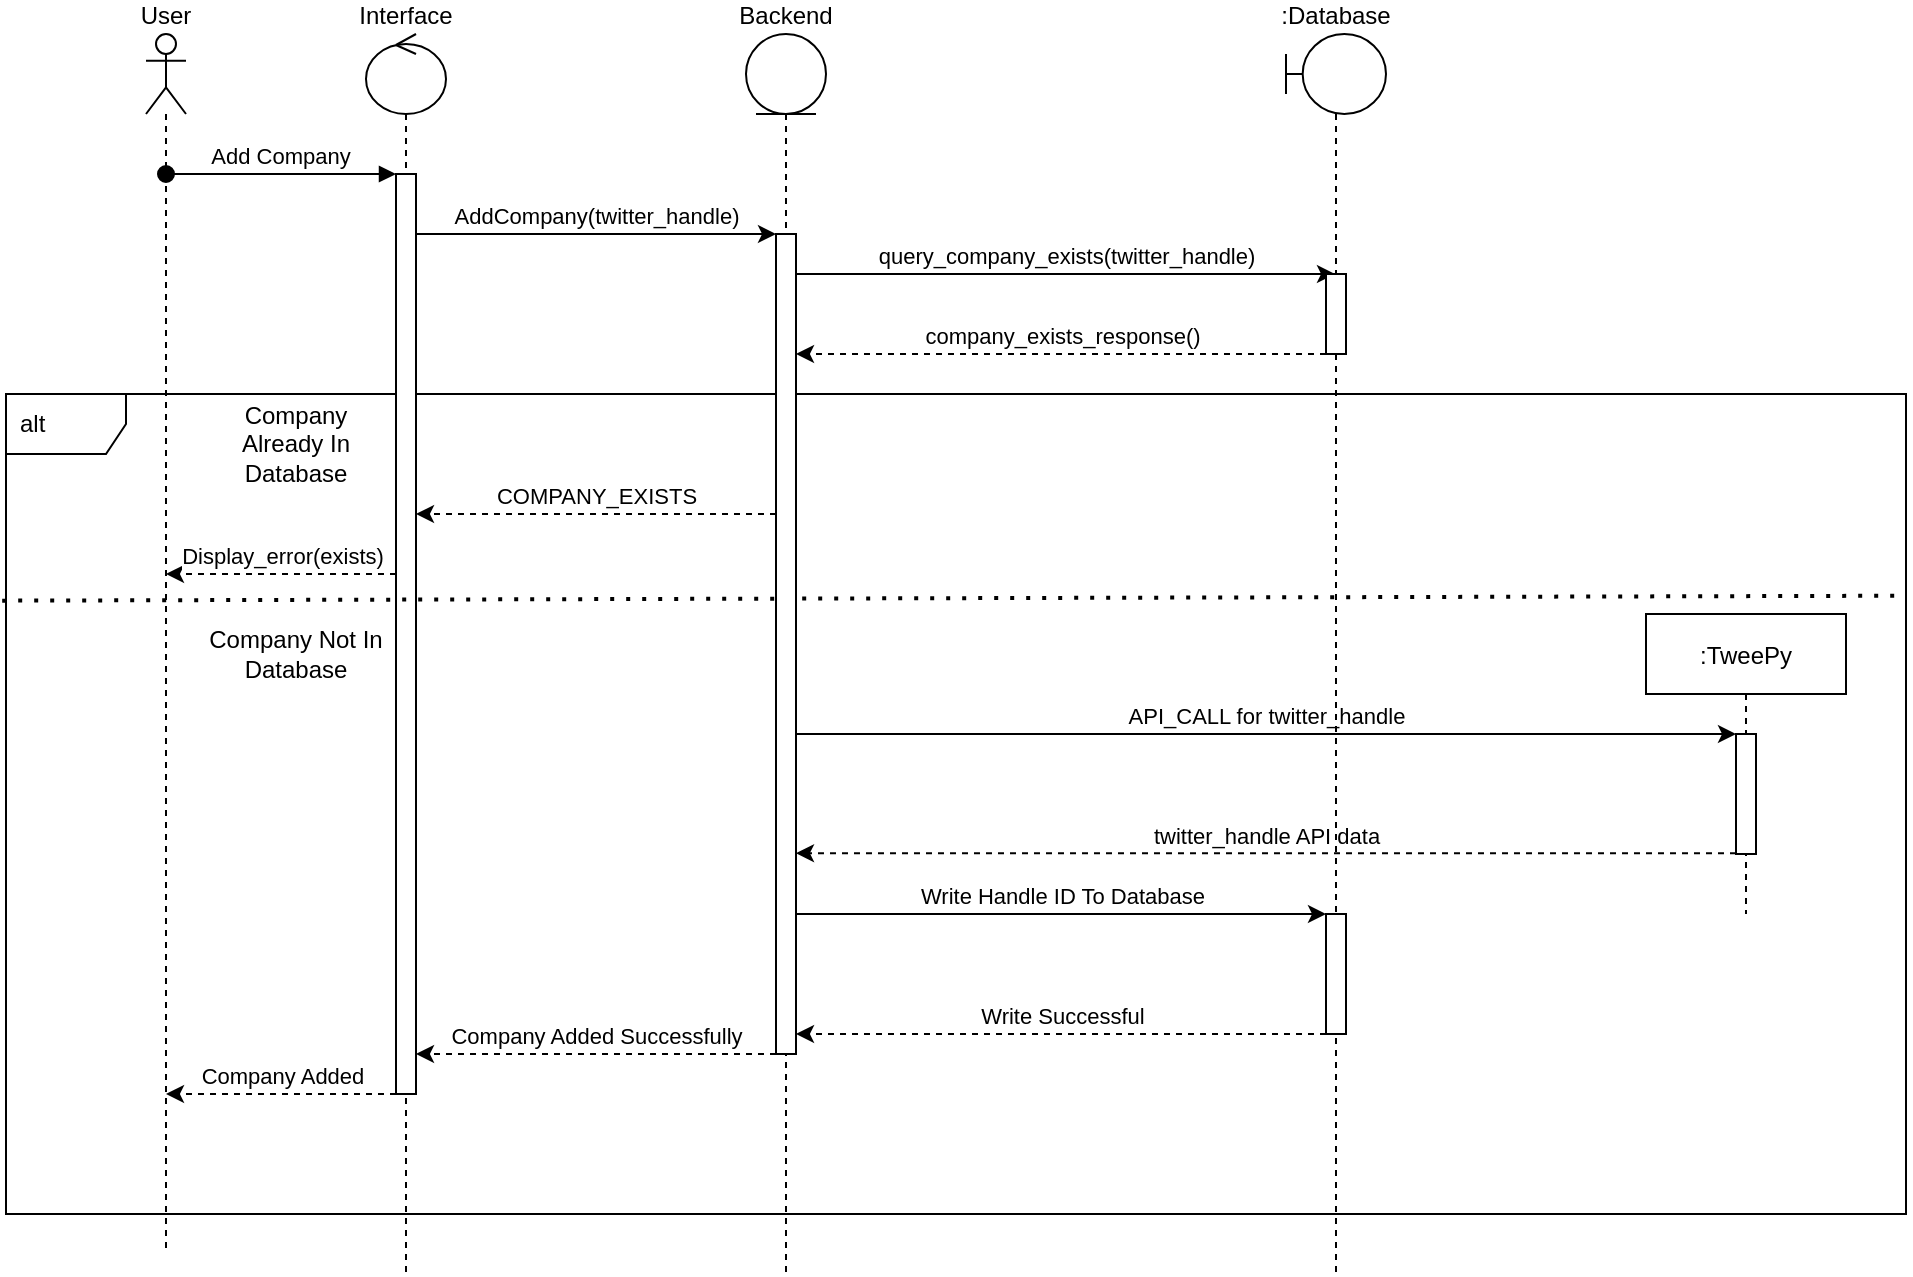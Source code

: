 <mxfile version="20.4.0" type="github">
  <diagram id="fekZhN-9DIX1WIRX_lU1" name="Page-1">
    <mxGraphModel dx="2881" dy="1089" grid="1" gridSize="10" guides="1" tooltips="1" connect="1" arrows="1" fold="1" page="1" pageScale="1" pageWidth="850" pageHeight="1100" math="0" shadow="0">
      <root>
        <mxCell id="0" />
        <mxCell id="1" parent="0" />
        <mxCell id="9bxA_ej-zrlDuutFUla0-30" value="alt" style="shape=umlFrame;whiteSpace=wrap;html=1;width=60;height=30;boundedLbl=1;verticalAlign=middle;align=left;spacingLeft=5;" parent="1" vertex="1">
          <mxGeometry x="-50" y="250" width="950" height="410" as="geometry" />
        </mxCell>
        <mxCell id="9bxA_ej-zrlDuutFUla0-29" value="AddCompany(twitter_handle)" style="edgeStyle=orthogonalEdgeStyle;rounded=0;orthogonalLoop=1;jettySize=auto;html=1;startArrow=none;startFill=0;endArrow=classic;endFill=1;labelPosition=center;verticalLabelPosition=top;align=center;verticalAlign=bottom;" parent="1" source="9bxA_ej-zrlDuutFUla0-13" target="9bxA_ej-zrlDuutFUla0-41" edge="1">
          <mxGeometry relative="1" as="geometry">
            <mxPoint x="300" y="140" as="targetPoint" />
            <Array as="points">
              <mxPoint x="330" y="170" />
              <mxPoint x="330" y="170" />
            </Array>
          </mxGeometry>
        </mxCell>
        <mxCell id="9bxA_ej-zrlDuutFUla0-37" value="COMPANY_EXISTS" style="edgeStyle=orthogonalEdgeStyle;rounded=0;orthogonalLoop=1;jettySize=auto;html=1;startArrow=none;startFill=0;endArrow=classic;endFill=1;dashed=1;labelPosition=center;verticalLabelPosition=top;align=center;verticalAlign=bottom;" parent="1" source="9bxA_ej-zrlDuutFUla0-41" target="9bxA_ej-zrlDuutFUla0-13" edge="1">
          <mxGeometry relative="1" as="geometry">
            <Array as="points">
              <mxPoint x="180" y="310" />
              <mxPoint x="180" y="310" />
            </Array>
          </mxGeometry>
        </mxCell>
        <mxCell id="9bxA_ej-zrlDuutFUla0-38" value="Display_error(exists)" style="edgeStyle=orthogonalEdgeStyle;rounded=0;orthogonalLoop=1;jettySize=auto;html=1;dashed=1;startArrow=none;startFill=0;endArrow=classic;endFill=1;labelPosition=center;verticalLabelPosition=top;align=center;verticalAlign=bottom;" parent="1" source="9bxA_ej-zrlDuutFUla0-13" target="pdPbpq1VSYDjHhsiJAQx-10" edge="1">
          <mxGeometry relative="1" as="geometry">
            <mxPoint x="40" y="260" as="targetPoint" />
            <Array as="points">
              <mxPoint x="50" y="340" />
              <mxPoint x="50" y="340" />
            </Array>
          </mxGeometry>
        </mxCell>
        <mxCell id="9bxA_ej-zrlDuutFUla0-43" value=":TweePy" style="shape=umlLifeline;perimeter=lifelinePerimeter;container=1;collapsible=0;recursiveResize=0;rounded=0;shadow=0;strokeWidth=1;" parent="1" vertex="1">
          <mxGeometry x="770" y="360" width="100" height="150" as="geometry" />
        </mxCell>
        <mxCell id="pdPbpq1VSYDjHhsiJAQx-26" value="" style="points=[];perimeter=orthogonalPerimeter;rounded=0;shadow=0;strokeWidth=1;" parent="9bxA_ej-zrlDuutFUla0-43" vertex="1">
          <mxGeometry x="45" y="60" width="10" height="60" as="geometry" />
        </mxCell>
        <mxCell id="9bxA_ej-zrlDuutFUla0-45" value="API_CALL for twitter_handle" style="edgeStyle=orthogonalEdgeStyle;rounded=0;orthogonalLoop=1;jettySize=auto;html=1;startArrow=none;startFill=0;endArrow=classic;endFill=1;labelPosition=center;verticalLabelPosition=top;align=center;verticalAlign=bottom;" parent="9bxA_ej-zrlDuutFUla0-43" edge="1">
          <mxGeometry relative="1" as="geometry">
            <mxPoint x="-425" y="60" as="sourcePoint" />
            <Array as="points">
              <mxPoint x="30" y="60" />
              <mxPoint x="30" y="60" />
            </Array>
            <mxPoint x="45" y="60" as="targetPoint" />
          </mxGeometry>
        </mxCell>
        <mxCell id="9bxA_ej-zrlDuutFUla0-46" value="twitter_handle API data" style="edgeStyle=orthogonalEdgeStyle;rounded=0;orthogonalLoop=1;jettySize=auto;html=1;startArrow=none;startFill=0;endArrow=classic;endFill=1;dashed=1;labelPosition=center;verticalLabelPosition=top;align=center;verticalAlign=bottom;" parent="9bxA_ej-zrlDuutFUla0-43" edge="1">
          <mxGeometry relative="1" as="geometry">
            <Array as="points">
              <mxPoint x="-370" y="119.58" />
              <mxPoint x="-370" y="119.58" />
            </Array>
            <mxPoint x="45" y="119.586" as="sourcePoint" />
            <mxPoint x="-425" y="119.58" as="targetPoint" />
          </mxGeometry>
        </mxCell>
        <mxCell id="9bxA_ej-zrlDuutFUla0-47" value="Write Handle ID To Database" style="edgeStyle=orthogonalEdgeStyle;rounded=0;orthogonalLoop=1;jettySize=auto;html=1;startArrow=none;startFill=0;endArrow=classic;endFill=1;labelPosition=center;verticalLabelPosition=top;align=center;verticalAlign=bottom;" parent="1" target="pdPbpq1VSYDjHhsiJAQx-23" edge="1">
          <mxGeometry relative="1" as="geometry">
            <Array as="points">
              <mxPoint x="590" y="510" />
              <mxPoint x="590" y="510" />
            </Array>
            <mxPoint x="345" y="510" as="sourcePoint" />
            <mxPoint x="850" y="510" as="targetPoint" />
          </mxGeometry>
        </mxCell>
        <mxCell id="9bxA_ej-zrlDuutFUla0-48" value="Company Added Successfully" style="edgeStyle=orthogonalEdgeStyle;rounded=0;orthogonalLoop=1;jettySize=auto;html=1;dashed=1;startArrow=none;startFill=0;endArrow=classic;endFill=1;labelPosition=center;verticalLabelPosition=top;align=center;verticalAlign=bottom;" parent="1" source="9bxA_ej-zrlDuutFUla0-41" target="9bxA_ej-zrlDuutFUla0-13" edge="1">
          <mxGeometry relative="1" as="geometry">
            <Array as="points">
              <mxPoint x="180" y="580" />
              <mxPoint x="180" y="580" />
            </Array>
          </mxGeometry>
        </mxCell>
        <mxCell id="9bxA_ej-zrlDuutFUla0-49" value="Company Added" style="edgeStyle=orthogonalEdgeStyle;rounded=0;orthogonalLoop=1;jettySize=auto;html=1;dashed=1;startArrow=none;startFill=0;endArrow=classic;endFill=1;labelPosition=center;verticalLabelPosition=top;align=center;verticalAlign=bottom;" parent="1" source="9bxA_ej-zrlDuutFUla0-13" target="pdPbpq1VSYDjHhsiJAQx-10" edge="1">
          <mxGeometry relative="1" as="geometry">
            <mxPoint x="40" y="520" as="targetPoint" />
            <Array as="points">
              <mxPoint x="130" y="600" />
              <mxPoint x="130" y="600" />
            </Array>
          </mxGeometry>
        </mxCell>
        <mxCell id="pdPbpq1VSYDjHhsiJAQx-2" value="query_company_exists(twitter_handle)" style="edgeStyle=orthogonalEdgeStyle;rounded=0;orthogonalLoop=1;jettySize=auto;html=1;startArrow=none;startFill=0;endArrow=classic;endFill=1;labelPosition=center;verticalLabelPosition=top;align=center;verticalAlign=bottom;" parent="1" source="9bxA_ej-zrlDuutFUla0-41" target="pdPbpq1VSYDjHhsiJAQx-11" edge="1">
          <mxGeometry relative="1" as="geometry">
            <mxPoint x="625" y="180" as="targetPoint" />
            <Array as="points">
              <mxPoint x="580" y="190" />
              <mxPoint x="580" y="190" />
            </Array>
          </mxGeometry>
        </mxCell>
        <mxCell id="pdPbpq1VSYDjHhsiJAQx-3" value="company_exists_response()" style="edgeStyle=orthogonalEdgeStyle;rounded=0;orthogonalLoop=1;jettySize=auto;html=1;startArrow=none;startFill=0;endArrow=classic;endFill=1;dashed=1;labelPosition=center;verticalLabelPosition=top;align=center;verticalAlign=bottom;" parent="1" source="pdPbpq1VSYDjHhsiJAQx-14" target="9bxA_ej-zrlDuutFUla0-41" edge="1">
          <mxGeometry relative="1" as="geometry">
            <mxPoint x="625" y="210" as="sourcePoint" />
            <mxPoint x="420" y="230" as="targetPoint" />
            <Array as="points">
              <mxPoint x="390" y="230" />
              <mxPoint x="390" y="230" />
            </Array>
          </mxGeometry>
        </mxCell>
        <mxCell id="pdPbpq1VSYDjHhsiJAQx-5" value="Write Successful" style="edgeStyle=orthogonalEdgeStyle;rounded=0;orthogonalLoop=1;jettySize=auto;html=1;startArrow=none;startFill=0;endArrow=classic;endFill=1;dashed=1;labelPosition=center;verticalLabelPosition=top;align=center;verticalAlign=bottom;" parent="1" source="pdPbpq1VSYDjHhsiJAQx-23" edge="1">
          <mxGeometry relative="1" as="geometry">
            <mxPoint x="625" y="540" as="sourcePoint" />
            <mxPoint x="345" y="570" as="targetPoint" />
            <Array as="points">
              <mxPoint x="400" y="570" />
              <mxPoint x="400" y="570" />
            </Array>
          </mxGeometry>
        </mxCell>
        <mxCell id="pdPbpq1VSYDjHhsiJAQx-10" value="User" style="shape=umlLifeline;participant=umlActor;perimeter=lifelinePerimeter;whiteSpace=wrap;html=1;container=1;collapsible=0;recursiveResize=0;verticalAlign=bottom;spacingTop=36;outlineConnect=0;labelPosition=center;verticalLabelPosition=top;align=center;" parent="1" vertex="1">
          <mxGeometry x="20" y="70" width="20" height="610" as="geometry" />
        </mxCell>
        <mxCell id="9bxA_ej-zrlDuutFUla0-14" value="Add Company" style="verticalAlign=bottom;startArrow=oval;endArrow=block;startSize=8;shadow=0;strokeWidth=1;" parent="1" source="pdPbpq1VSYDjHhsiJAQx-10" target="9bxA_ej-zrlDuutFUla0-13" edge="1">
          <mxGeometry relative="1" as="geometry">
            <mxPoint x="50" y="140" as="sourcePoint" />
            <Array as="points">
              <mxPoint x="120" y="140" />
            </Array>
          </mxGeometry>
        </mxCell>
        <mxCell id="pdPbpq1VSYDjHhsiJAQx-11" value=":Database" style="shape=umlLifeline;participant=umlBoundary;perimeter=lifelinePerimeter;whiteSpace=wrap;html=1;container=1;collapsible=0;recursiveResize=0;verticalAlign=bottom;spacingTop=36;outlineConnect=0;size=40;labelPosition=center;verticalLabelPosition=top;align=center;" parent="1" vertex="1">
          <mxGeometry x="590" y="70" width="50" height="620" as="geometry" />
        </mxCell>
        <mxCell id="pdPbpq1VSYDjHhsiJAQx-14" value="" style="html=1;points=[];perimeter=orthogonalPerimeter;" parent="pdPbpq1VSYDjHhsiJAQx-11" vertex="1">
          <mxGeometry x="20" y="120" width="10" height="40" as="geometry" />
        </mxCell>
        <mxCell id="pdPbpq1VSYDjHhsiJAQx-23" value="" style="html=1;points=[];perimeter=orthogonalPerimeter;" parent="pdPbpq1VSYDjHhsiJAQx-11" vertex="1">
          <mxGeometry x="20" y="440" width="10" height="60" as="geometry" />
        </mxCell>
        <mxCell id="pdPbpq1VSYDjHhsiJAQx-15" value="Interface" style="shape=umlLifeline;participant=umlControl;perimeter=lifelinePerimeter;whiteSpace=wrap;html=1;container=1;collapsible=0;recursiveResize=0;verticalAlign=bottom;spacingTop=36;outlineConnect=0;labelPosition=center;verticalLabelPosition=top;align=center;" parent="1" vertex="1">
          <mxGeometry x="130" y="70" width="40" height="620" as="geometry" />
        </mxCell>
        <mxCell id="9bxA_ej-zrlDuutFUla0-13" value="" style="points=[];perimeter=orthogonalPerimeter;rounded=0;shadow=0;strokeWidth=1;" parent="pdPbpq1VSYDjHhsiJAQx-15" vertex="1">
          <mxGeometry x="15" y="70" width="10" height="460" as="geometry" />
        </mxCell>
        <mxCell id="pdPbpq1VSYDjHhsiJAQx-20" value="" style="group" parent="1" vertex="1" connectable="0">
          <mxGeometry x="30" y="450" width="130" height="30" as="geometry" />
        </mxCell>
        <mxCell id="pdPbpq1VSYDjHhsiJAQx-17" value="Company Not In Database" style="text;html=1;strokeColor=none;fillColor=none;align=center;verticalAlign=middle;whiteSpace=wrap;rounded=0;" parent="1" vertex="1">
          <mxGeometry x="30" y="365" width="130" height="30" as="geometry" />
        </mxCell>
        <mxCell id="pdPbpq1VSYDjHhsiJAQx-7" value="" style="endArrow=none;dashed=1;html=1;dashPattern=1 3;strokeWidth=2;rounded=0;entryX=1;entryY=0.246;entryDx=0;entryDy=0;entryPerimeter=0;exitX=-0.002;exitY=0.252;exitDx=0;exitDy=0;exitPerimeter=0;" parent="1" source="9bxA_ej-zrlDuutFUla0-30" target="9bxA_ej-zrlDuutFUla0-30" edge="1">
          <mxGeometry width="50" height="50" relative="1" as="geometry">
            <mxPoint x="-10" y="350" as="sourcePoint" />
            <mxPoint x="230" y="1060" as="targetPoint" />
          </mxGeometry>
        </mxCell>
        <mxCell id="pdPbpq1VSYDjHhsiJAQx-8" value="Company Already In Database" style="text;html=1;strokeColor=none;fillColor=none;align=center;verticalAlign=middle;whiteSpace=wrap;rounded=0;" parent="1" vertex="1">
          <mxGeometry x="50" y="250" width="90" height="50" as="geometry" />
        </mxCell>
        <mxCell id="pdPbpq1VSYDjHhsiJAQx-22" value="Backend" style="shape=umlLifeline;participant=umlEntity;perimeter=lifelinePerimeter;whiteSpace=wrap;html=1;container=1;collapsible=0;recursiveResize=0;verticalAlign=bottom;spacingTop=36;outlineConnect=0;labelPosition=center;verticalLabelPosition=top;align=center;" parent="1" vertex="1">
          <mxGeometry x="320" y="70" width="40" height="620" as="geometry" />
        </mxCell>
        <mxCell id="9bxA_ej-zrlDuutFUla0-41" value="" style="points=[];perimeter=orthogonalPerimeter;rounded=0;shadow=0;strokeWidth=1;" parent="pdPbpq1VSYDjHhsiJAQx-22" vertex="1">
          <mxGeometry x="15" y="100" width="10" height="410" as="geometry" />
        </mxCell>
      </root>
    </mxGraphModel>
  </diagram>
</mxfile>
